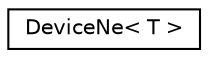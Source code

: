 digraph "Graphical Class Hierarchy"
{
  edge [fontname="Helvetica",fontsize="10",labelfontname="Helvetica",labelfontsize="10"];
  node [fontname="Helvetica",fontsize="10",shape=record];
  rankdir="LR";
  Node0 [label="DeviceNe\< T \>",height=0.2,width=0.4,color="black", fillcolor="white", style="filled",URL="$structDeviceNe.html"];
}
